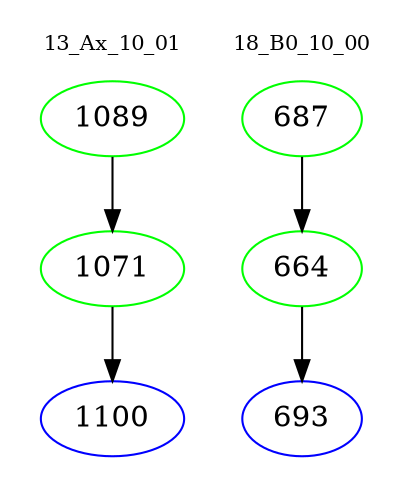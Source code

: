 digraph{
subgraph cluster_0 {
color = white
label = "13_Ax_10_01";
fontsize=10;
T0_1089 [label="1089", color="green"]
T0_1089 -> T0_1071 [color="black"]
T0_1071 [label="1071", color="green"]
T0_1071 -> T0_1100 [color="black"]
T0_1100 [label="1100", color="blue"]
}
subgraph cluster_1 {
color = white
label = "18_B0_10_00";
fontsize=10;
T1_687 [label="687", color="green"]
T1_687 -> T1_664 [color="black"]
T1_664 [label="664", color="green"]
T1_664 -> T1_693 [color="black"]
T1_693 [label="693", color="blue"]
}
}
